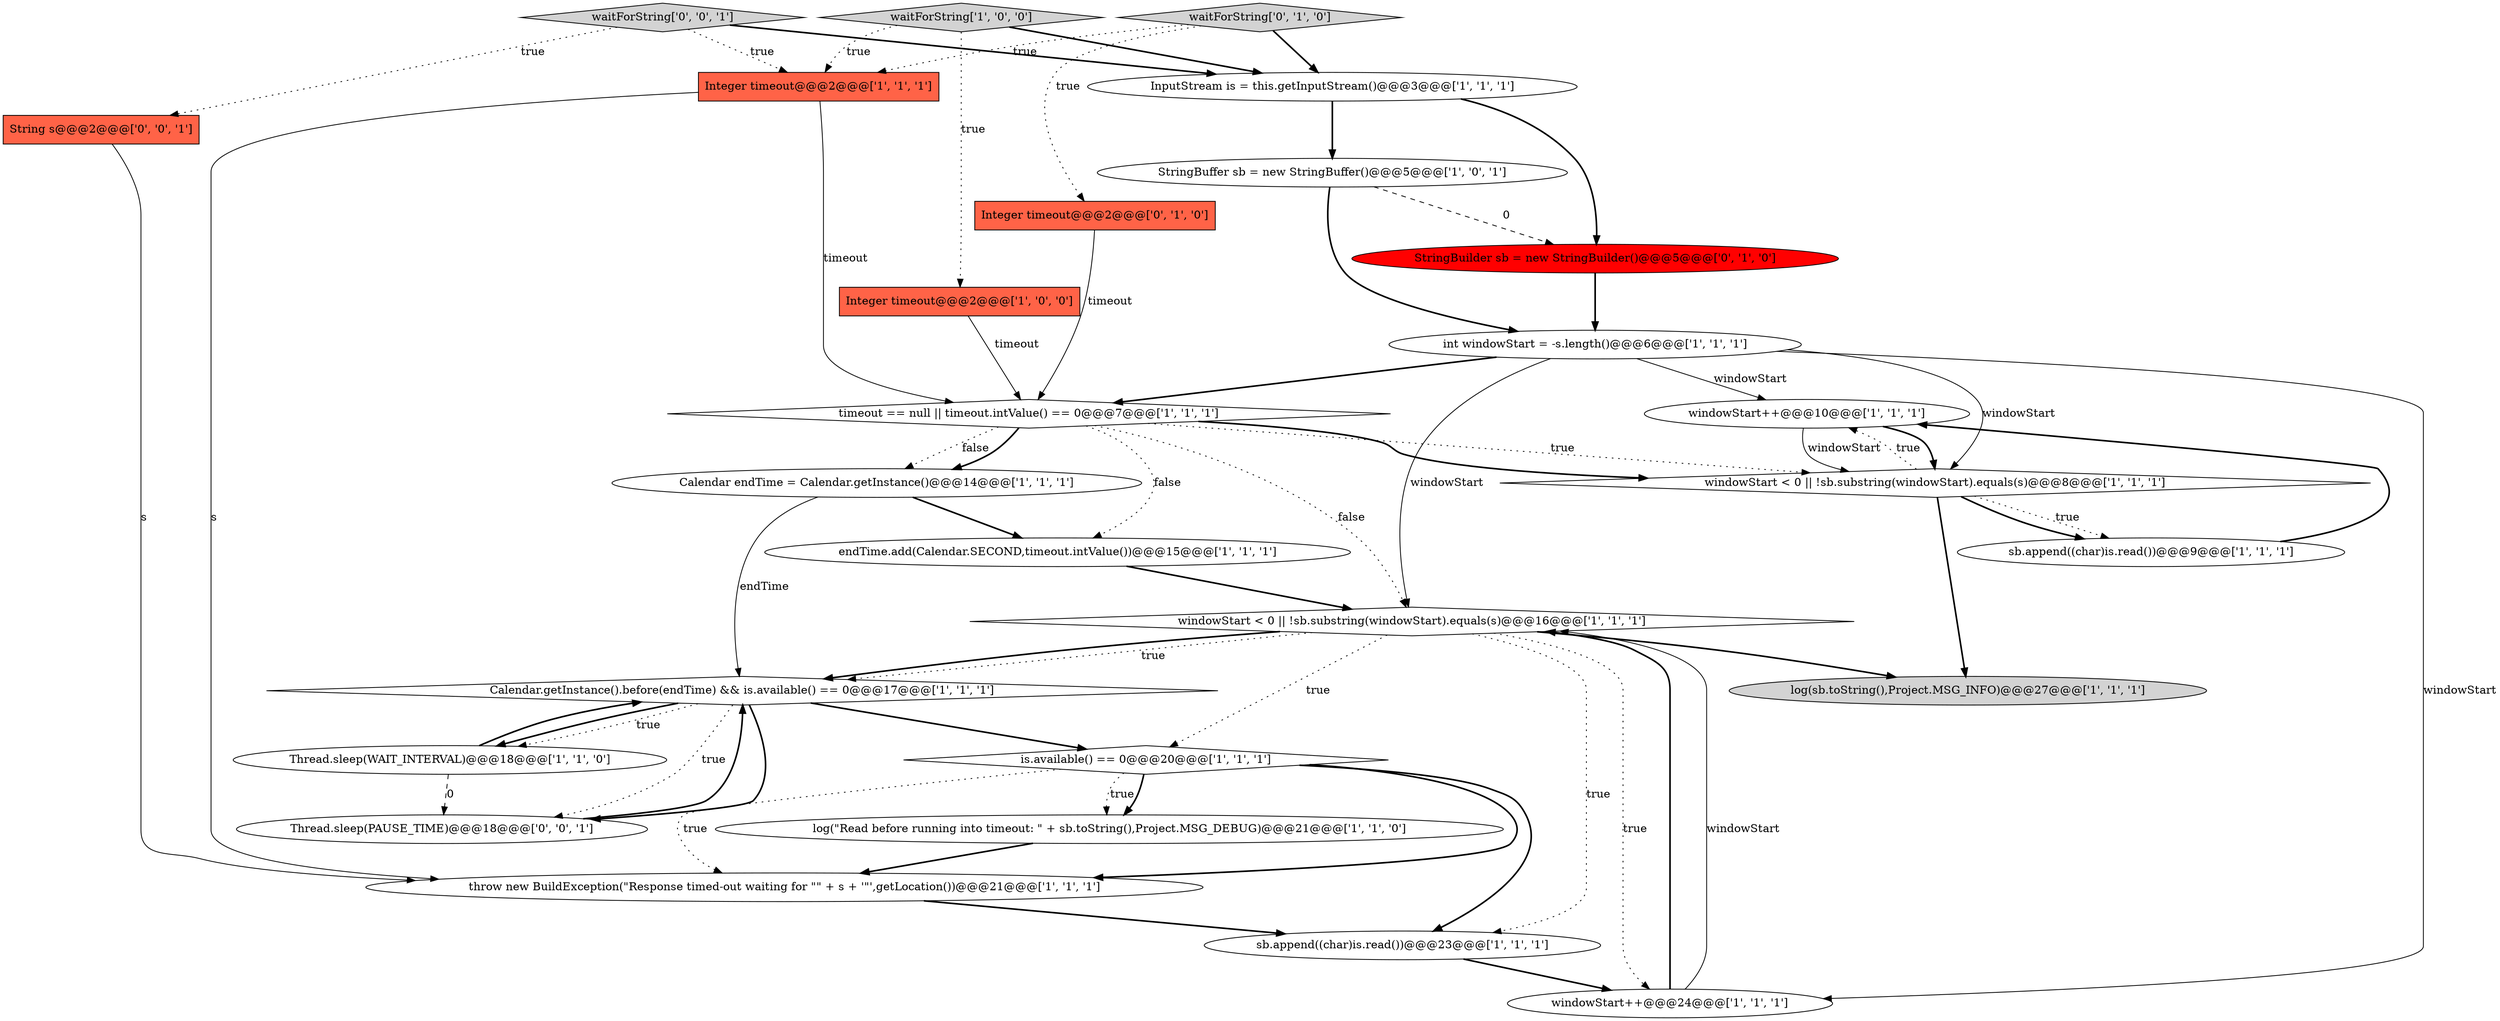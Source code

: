 digraph {
3 [style = filled, label = "int windowStart = -s.length()@@@6@@@['1', '1', '1']", fillcolor = white, shape = ellipse image = "AAA0AAABBB1BBB"];
6 [style = filled, label = "log(\"Read before running into timeout: \" + sb.toString(),Project.MSG_DEBUG)@@@21@@@['1', '1', '0']", fillcolor = white, shape = ellipse image = "AAA0AAABBB1BBB"];
23 [style = filled, label = "waitForString['0', '1', '0']", fillcolor = lightgray, shape = diamond image = "AAA0AAABBB2BBB"];
13 [style = filled, label = "endTime.add(Calendar.SECOND,timeout.intValue())@@@15@@@['1', '1', '1']", fillcolor = white, shape = ellipse image = "AAA0AAABBB1BBB"];
25 [style = filled, label = "Thread.sleep(PAUSE_TIME)@@@18@@@['0', '0', '1']", fillcolor = white, shape = ellipse image = "AAA0AAABBB3BBB"];
24 [style = filled, label = "waitForString['0', '0', '1']", fillcolor = lightgray, shape = diamond image = "AAA0AAABBB3BBB"];
10 [style = filled, label = "sb.append((char)is.read())@@@9@@@['1', '1', '1']", fillcolor = white, shape = ellipse image = "AAA0AAABBB1BBB"];
4 [style = filled, label = "log(sb.toString(),Project.MSG_INFO)@@@27@@@['1', '1', '1']", fillcolor = lightgray, shape = ellipse image = "AAA0AAABBB1BBB"];
12 [style = filled, label = "Calendar endTime = Calendar.getInstance()@@@14@@@['1', '1', '1']", fillcolor = white, shape = ellipse image = "AAA0AAABBB1BBB"];
1 [style = filled, label = "throw new BuildException(\"Response timed-out waiting for \"\" + s + '\"',getLocation())@@@21@@@['1', '1', '1']", fillcolor = white, shape = ellipse image = "AAA0AAABBB1BBB"];
11 [style = filled, label = "windowStart++@@@10@@@['1', '1', '1']", fillcolor = white, shape = ellipse image = "AAA0AAABBB1BBB"];
0 [style = filled, label = "StringBuffer sb = new StringBuffer()@@@5@@@['1', '0', '1']", fillcolor = white, shape = ellipse image = "AAA0AAABBB1BBB"];
20 [style = filled, label = "windowStart < 0 || !sb.substring(windowStart).equals(s)@@@16@@@['1', '1', '1']", fillcolor = white, shape = diamond image = "AAA0AAABBB1BBB"];
18 [style = filled, label = "waitForString['1', '0', '0']", fillcolor = lightgray, shape = diamond image = "AAA0AAABBB1BBB"];
22 [style = filled, label = "StringBuilder sb = new StringBuilder()@@@5@@@['0', '1', '0']", fillcolor = red, shape = ellipse image = "AAA1AAABBB2BBB"];
26 [style = filled, label = "String s@@@2@@@['0', '0', '1']", fillcolor = tomato, shape = box image = "AAA0AAABBB3BBB"];
17 [style = filled, label = "Integer timeout@@@2@@@['1', '1', '1']", fillcolor = tomato, shape = box image = "AAA0AAABBB1BBB"];
5 [style = filled, label = "is.available() == 0@@@20@@@['1', '1', '1']", fillcolor = white, shape = diamond image = "AAA0AAABBB1BBB"];
21 [style = filled, label = "Integer timeout@@@2@@@['0', '1', '0']", fillcolor = tomato, shape = box image = "AAA0AAABBB2BBB"];
15 [style = filled, label = "Calendar.getInstance().before(endTime) && is.available() == 0@@@17@@@['1', '1', '1']", fillcolor = white, shape = diamond image = "AAA0AAABBB1BBB"];
9 [style = filled, label = "timeout == null || timeout.intValue() == 0@@@7@@@['1', '1', '1']", fillcolor = white, shape = diamond image = "AAA0AAABBB1BBB"];
7 [style = filled, label = "Thread.sleep(WAIT_INTERVAL)@@@18@@@['1', '1', '0']", fillcolor = white, shape = ellipse image = "AAA0AAABBB1BBB"];
8 [style = filled, label = "sb.append((char)is.read())@@@23@@@['1', '1', '1']", fillcolor = white, shape = ellipse image = "AAA0AAABBB1BBB"];
16 [style = filled, label = "Integer timeout@@@2@@@['1', '0', '0']", fillcolor = tomato, shape = box image = "AAA0AAABBB1BBB"];
2 [style = filled, label = "windowStart++@@@24@@@['1', '1', '1']", fillcolor = white, shape = ellipse image = "AAA0AAABBB1BBB"];
14 [style = filled, label = "InputStream is = this.getInputStream()@@@3@@@['1', '1', '1']", fillcolor = white, shape = ellipse image = "AAA0AAABBB1BBB"];
19 [style = filled, label = "windowStart < 0 || !sb.substring(windowStart).equals(s)@@@8@@@['1', '1', '1']", fillcolor = white, shape = diamond image = "AAA0AAABBB1BBB"];
19->10 [style = dotted, label="true"];
0->3 [style = bold, label=""];
17->9 [style = solid, label="timeout"];
5->8 [style = bold, label=""];
2->20 [style = bold, label=""];
1->8 [style = bold, label=""];
15->7 [style = bold, label=""];
18->16 [style = dotted, label="true"];
15->25 [style = bold, label=""];
21->9 [style = solid, label="timeout"];
3->2 [style = solid, label="windowStart"];
20->8 [style = dotted, label="true"];
5->1 [style = dotted, label="true"];
24->17 [style = dotted, label="true"];
14->22 [style = bold, label=""];
23->21 [style = dotted, label="true"];
5->6 [style = dotted, label="true"];
19->10 [style = bold, label=""];
3->11 [style = solid, label="windowStart"];
3->20 [style = solid, label="windowStart"];
9->13 [style = dotted, label="false"];
11->19 [style = bold, label=""];
15->7 [style = dotted, label="true"];
0->22 [style = dashed, label="0"];
9->12 [style = dotted, label="false"];
15->5 [style = bold, label=""];
20->4 [style = bold, label=""];
11->19 [style = solid, label="windowStart"];
24->14 [style = bold, label=""];
23->14 [style = bold, label=""];
3->9 [style = bold, label=""];
22->3 [style = bold, label=""];
2->20 [style = solid, label="windowStart"];
12->13 [style = bold, label=""];
6->1 [style = bold, label=""];
5->1 [style = bold, label=""];
20->5 [style = dotted, label="true"];
9->19 [style = dotted, label="true"];
9->20 [style = dotted, label="false"];
5->6 [style = bold, label=""];
14->0 [style = bold, label=""];
8->2 [style = bold, label=""];
24->26 [style = dotted, label="true"];
19->11 [style = dotted, label="true"];
17->1 [style = solid, label="s"];
7->25 [style = dashed, label="0"];
12->15 [style = solid, label="endTime"];
9->19 [style = bold, label=""];
25->15 [style = bold, label=""];
7->15 [style = bold, label=""];
20->2 [style = dotted, label="true"];
13->20 [style = bold, label=""];
9->12 [style = bold, label=""];
19->4 [style = bold, label=""];
18->17 [style = dotted, label="true"];
15->25 [style = dotted, label="true"];
23->17 [style = dotted, label="true"];
20->15 [style = bold, label=""];
18->14 [style = bold, label=""];
3->19 [style = solid, label="windowStart"];
26->1 [style = solid, label="s"];
20->15 [style = dotted, label="true"];
16->9 [style = solid, label="timeout"];
10->11 [style = bold, label=""];
}

